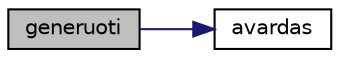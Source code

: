 digraph "generuoti"
{
 // LATEX_PDF_SIZE
  edge [fontname="Helvetica",fontsize="10",labelfontname="Helvetica",labelfontsize="10"];
  node [fontname="Helvetica",fontsize="10",shape=record];
  rankdir="LR";
  Node1 [label="generuoti",height=0.2,width=0.4,color="black", fillcolor="grey75", style="filled", fontcolor="black",tooltip=" "];
  Node1 -> Node2 [color="midnightblue",fontsize="10",style="solid",fontname="Helvetica"];
  Node2 [label="avardas",height=0.2,width=0.4,color="black", fillcolor="white", style="filled",URL="$main_8cpp.html#a50d4e1f957b4d5053e686e48629f9dfc",tooltip=" "];
}
